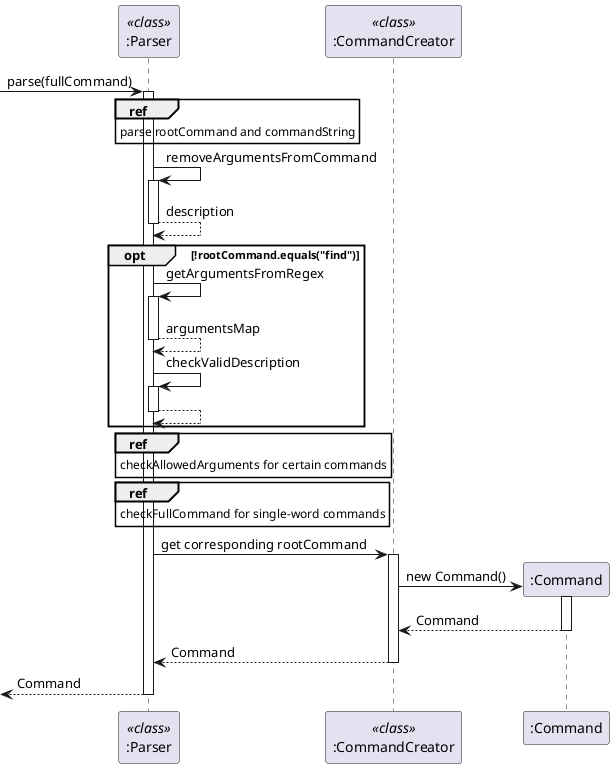 @startuml
participant ":Parser" as Parser <<class>>
participant ":CommandCreator" as CommandCreator <<class>>
participant ":Command" as Command


-> Parser : parse(fullCommand)
activate Parser

ref over Parser : parse rootCommand and commandString

Parser -> Parser : removeArgumentsFromCommand
activate Parser

Parser --> Parser : description
deactivate Parser

opt !rootCommand.equals("find")

Parser -> Parser : getArgumentsFromRegex
activate Parser

Parser --> Parser : argumentsMap
deactivate Parser

Parser -> Parser : checkValidDescription
activate Parser

Parser --> Parser
deactivate Parser

end

ref over Parser : checkAllowedArguments for certain commands
ref over Parser : checkFullCommand for single-word commands

Parser -> CommandCreator : get corresponding rootCommand
activate CommandCreator

create Command
CommandCreator -> Command : new Command()
activate Command

CommandCreator <-- Command : Command
deactivate Command

Parser <-- CommandCreator : Command
deactivate CommandCreator

<-- Parser : Command
deactivate Parser
@enduml